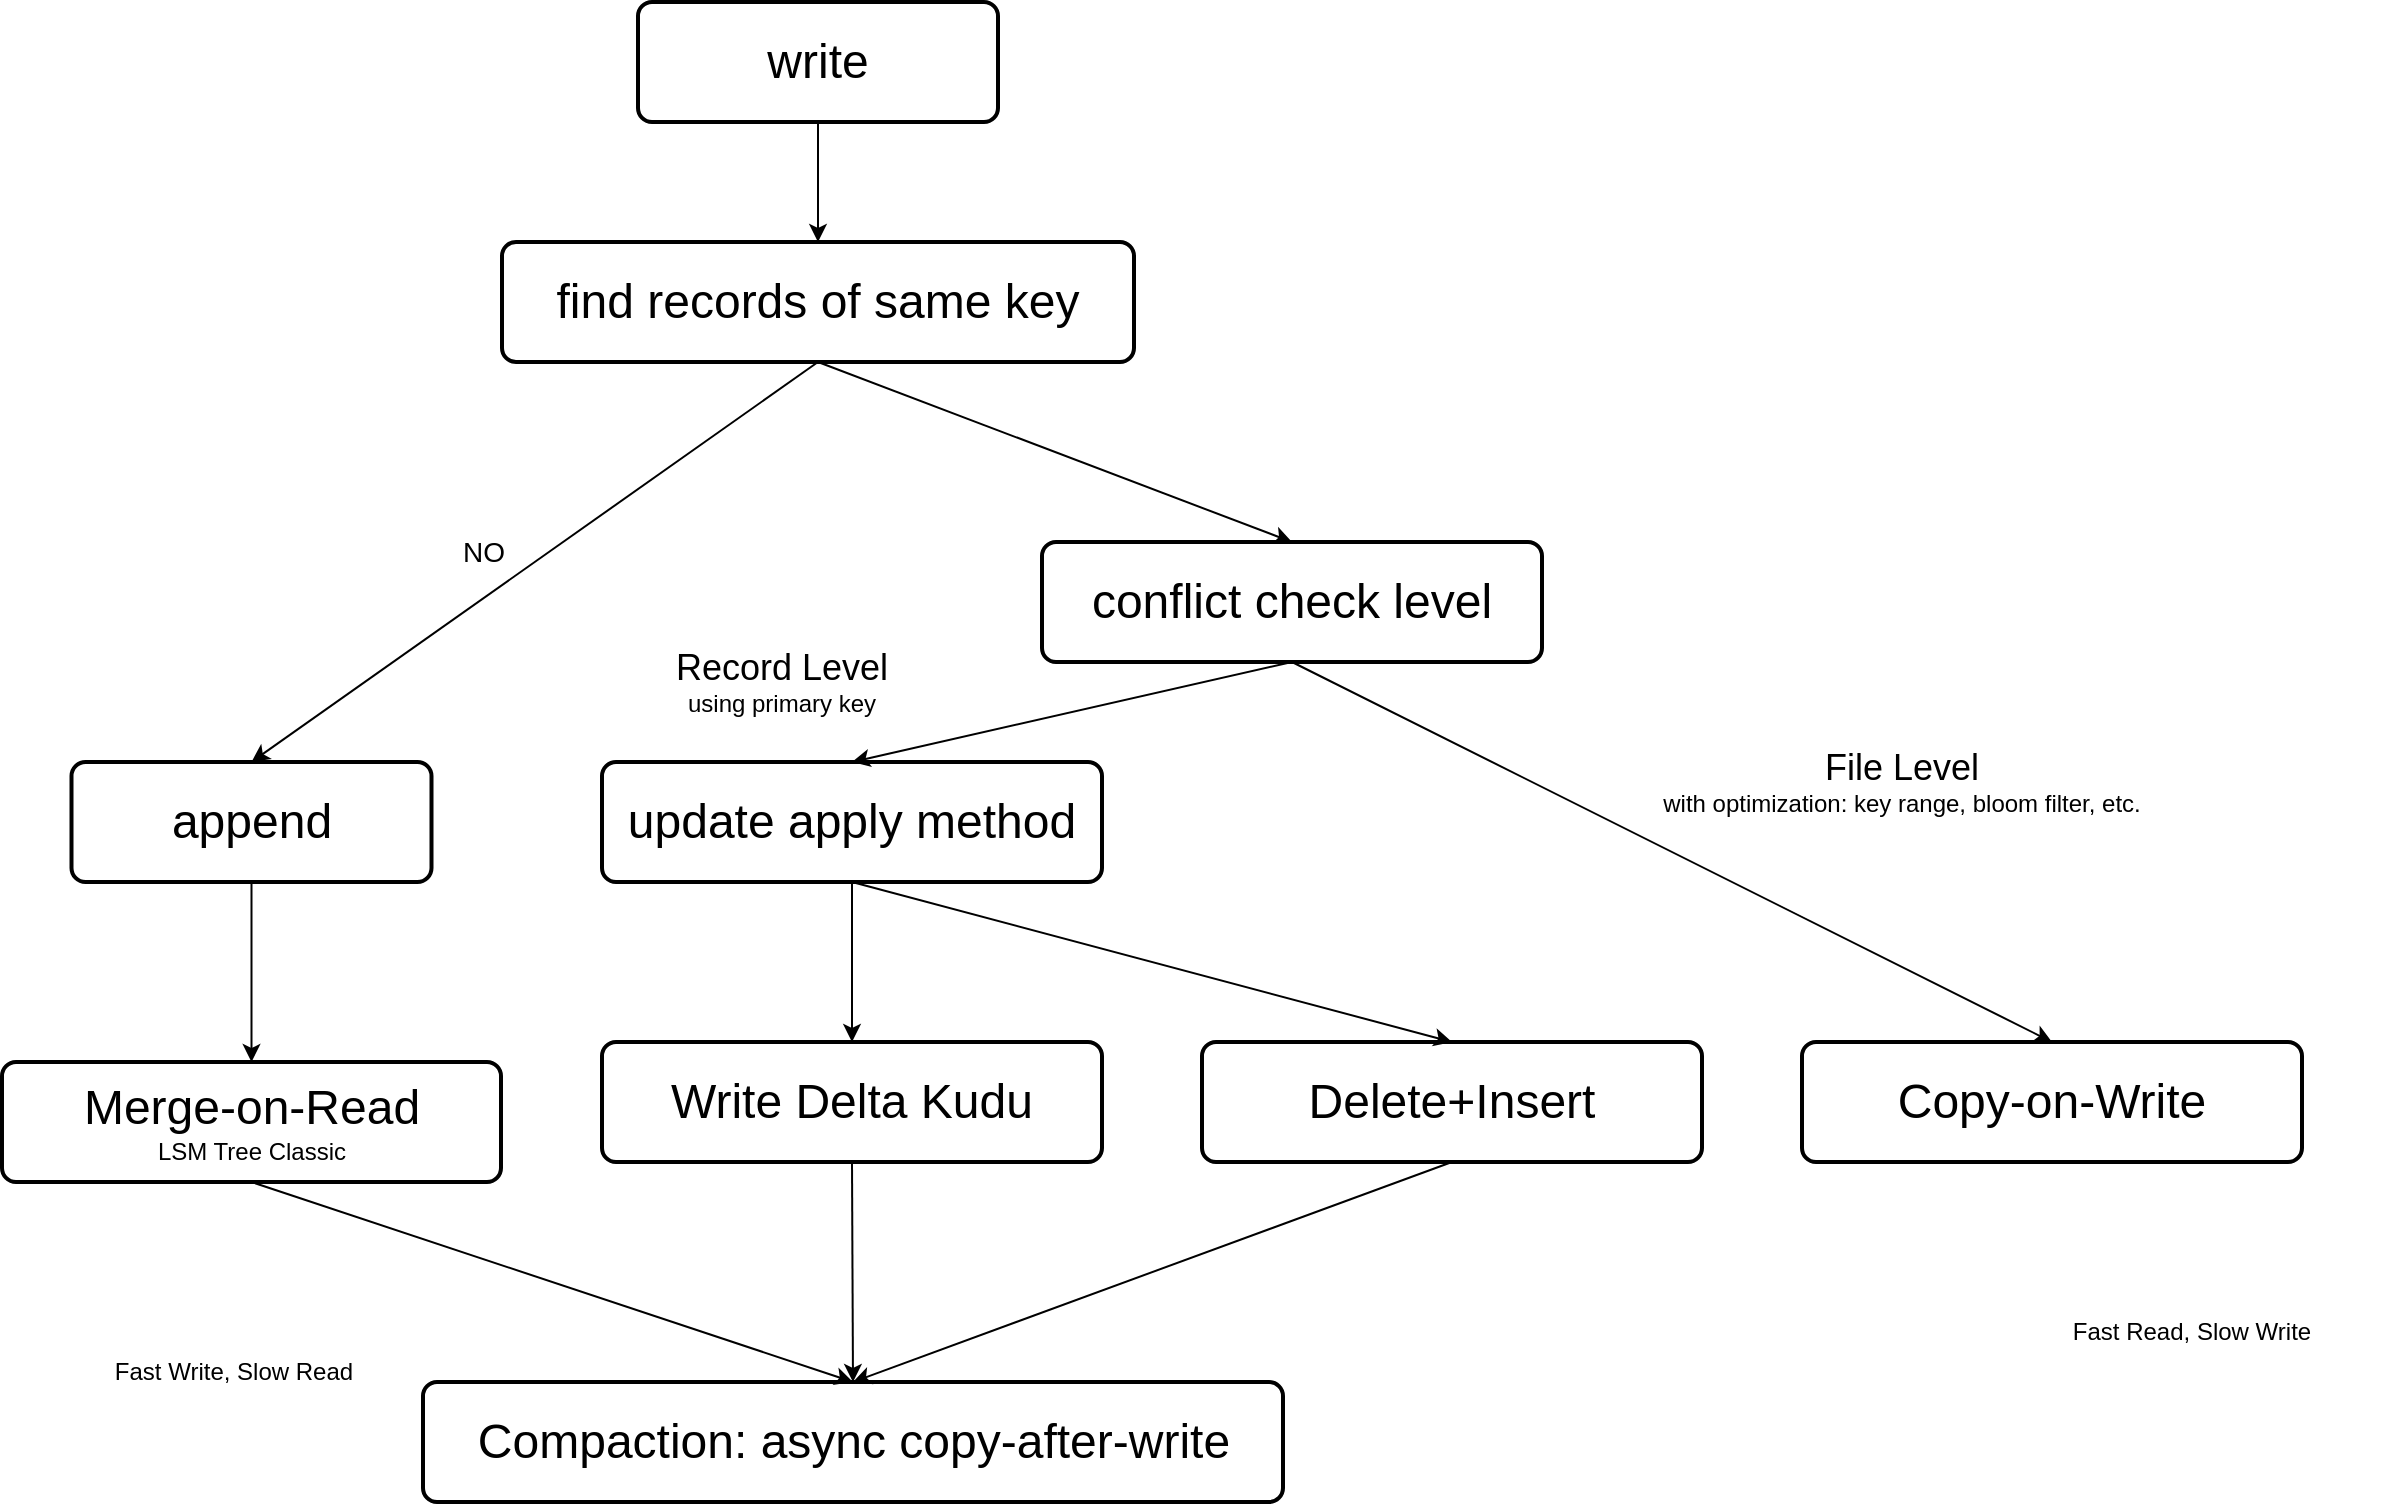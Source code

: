 <mxfile version="21.2.1" type="github" pages="3">
  <diagram id="JbDepIAnJ_UnjSTBu0zZ" name="更新流程">
    <mxGraphModel dx="1011" dy="633" grid="1" gridSize="10" guides="1" tooltips="1" connect="1" arrows="1" fold="1" page="1" pageScale="1" pageWidth="827" pageHeight="1169" math="0" shadow="0">
      <root>
        <mxCell id="0" />
        <mxCell id="1" parent="0" />
        <mxCell id="gCz_q3hz_UD_uHODym0T-1" value="&lt;font style=&quot;&quot;&gt;&lt;span style=&quot;font-size: 24px;&quot;&gt;write&lt;/span&gt;&lt;br&gt;&lt;/font&gt;" style="rounded=1;whiteSpace=wrap;html=1;absoluteArcSize=1;arcSize=14;strokeWidth=2;" parent="1" vertex="1">
          <mxGeometry x="348" y="230" width="180" height="60" as="geometry" />
        </mxCell>
        <mxCell id="gCz_q3hz_UD_uHODym0T-4" value="&lt;font style=&quot;&quot;&gt;&lt;span style=&quot;font-size: 24px;&quot;&gt;append&lt;/span&gt;&lt;br&gt;&lt;/font&gt;" style="rounded=1;whiteSpace=wrap;html=1;absoluteArcSize=1;arcSize=14;strokeWidth=2;" parent="1" vertex="1">
          <mxGeometry x="64.75" y="610" width="180" height="60" as="geometry" />
        </mxCell>
        <mxCell id="gCz_q3hz_UD_uHODym0T-5" value="&lt;font style=&quot;&quot;&gt;&lt;span style=&quot;font-size: 24px;&quot;&gt;Merge-on-Read&lt;br&gt;&lt;/span&gt;LSM Tree Classic&lt;br&gt;&lt;/font&gt;" style="rounded=1;whiteSpace=wrap;html=1;absoluteArcSize=1;arcSize=14;strokeWidth=2;" parent="1" vertex="1">
          <mxGeometry x="30" y="760" width="249.5" height="60" as="geometry" />
        </mxCell>
        <mxCell id="gCz_q3hz_UD_uHODym0T-6" value="" style="endArrow=classic;html=1;rounded=0;entryX=0.5;entryY=0;entryDx=0;entryDy=0;exitX=0.5;exitY=1;exitDx=0;exitDy=0;" parent="1" source="rSyTsNe98pWQnxFV-Gu--4" target="gCz_q3hz_UD_uHODym0T-4" edge="1">
          <mxGeometry width="50" height="50" relative="1" as="geometry">
            <mxPoint x="430" y="430" as="sourcePoint" />
            <mxPoint x="440" y="620" as="targetPoint" />
          </mxGeometry>
        </mxCell>
        <mxCell id="gCz_q3hz_UD_uHODym0T-7" value="&lt;font style=&quot;font-size: 14px;&quot;&gt;NO&lt;/font&gt;" style="text;html=1;strokeColor=none;fillColor=none;align=center;verticalAlign=middle;whiteSpace=wrap;rounded=0;" parent="1" vertex="1">
          <mxGeometry x="240.5" y="490" width="60" height="30" as="geometry" />
        </mxCell>
        <mxCell id="rSyTsNe98pWQnxFV-Gu--3" value="&lt;font style=&quot;&quot;&gt;&lt;font style=&quot;font-size: 24px;&quot;&gt;conflict check level&lt;/font&gt;&lt;br&gt;&lt;/font&gt;" style="rounded=1;whiteSpace=wrap;html=1;absoluteArcSize=1;arcSize=14;strokeWidth=2;" parent="1" vertex="1">
          <mxGeometry x="550" y="500" width="250" height="60" as="geometry" />
        </mxCell>
        <mxCell id="rSyTsNe98pWQnxFV-Gu--4" value="&lt;font style=&quot;&quot;&gt;&lt;font style=&quot;font-size: 24px;&quot;&gt;find records of same key&lt;/font&gt;&lt;br&gt;&lt;/font&gt;" style="rounded=1;whiteSpace=wrap;html=1;absoluteArcSize=1;arcSize=14;strokeWidth=2;" parent="1" vertex="1">
          <mxGeometry x="280" y="350" width="316" height="60" as="geometry" />
        </mxCell>
        <mxCell id="rSyTsNe98pWQnxFV-Gu--5" value="&lt;font style=&quot;&quot;&gt;&lt;font style=&quot;font-size: 24px;&quot;&gt;update apply method&lt;/font&gt;&lt;br&gt;&lt;/font&gt;" style="rounded=1;whiteSpace=wrap;html=1;absoluteArcSize=1;arcSize=14;strokeWidth=2;" parent="1" vertex="1">
          <mxGeometry x="330" y="610" width="250" height="60" as="geometry" />
        </mxCell>
        <mxCell id="rSyTsNe98pWQnxFV-Gu--6" value="&lt;font style=&quot;&quot;&gt;&lt;font style=&quot;font-size: 24px;&quot;&gt;Write Delta Kudu&lt;/font&gt;&lt;br&gt;&lt;/font&gt;" style="rounded=1;whiteSpace=wrap;html=1;absoluteArcSize=1;arcSize=14;strokeWidth=2;" parent="1" vertex="1">
          <mxGeometry x="330" y="750" width="250" height="60" as="geometry" />
        </mxCell>
        <mxCell id="rSyTsNe98pWQnxFV-Gu--7" value="&lt;font style=&quot;&quot;&gt;&lt;font style=&quot;font-size: 24px;&quot;&gt;Delete+Insert&lt;/font&gt;&lt;br&gt;&lt;/font&gt;" style="rounded=1;whiteSpace=wrap;html=1;absoluteArcSize=1;arcSize=14;strokeWidth=2;" parent="1" vertex="1">
          <mxGeometry x="630" y="750" width="250" height="60" as="geometry" />
        </mxCell>
        <mxCell id="rSyTsNe98pWQnxFV-Gu--8" value="&lt;font style=&quot;&quot;&gt;&lt;font style=&quot;font-size: 24px;&quot;&gt;Copy-on-Write&lt;/font&gt;&lt;br&gt;&lt;/font&gt;" style="rounded=1;whiteSpace=wrap;html=1;absoluteArcSize=1;arcSize=14;strokeWidth=2;" parent="1" vertex="1">
          <mxGeometry x="930" y="750" width="250" height="60" as="geometry" />
        </mxCell>
        <mxCell id="rSyTsNe98pWQnxFV-Gu--9" value="&lt;font style=&quot;font-size: 18px;&quot;&gt;File Level&lt;/font&gt;&lt;br&gt;with optimization: key range, bloom filter, etc." style="text;html=1;strokeColor=none;fillColor=none;align=center;verticalAlign=middle;whiteSpace=wrap;rounded=0;" parent="1" vertex="1">
          <mxGeometry x="850" y="600" width="260" height="40" as="geometry" />
        </mxCell>
        <mxCell id="rSyTsNe98pWQnxFV-Gu--10" value="&lt;font style=&quot;font-size: 18px;&quot;&gt;Record Level&lt;/font&gt;&lt;br&gt;using primary key" style="text;html=1;strokeColor=none;fillColor=none;align=center;verticalAlign=middle;whiteSpace=wrap;rounded=0;" parent="1" vertex="1">
          <mxGeometry x="290" y="550" width="260" height="40" as="geometry" />
        </mxCell>
        <mxCell id="rSyTsNe98pWQnxFV-Gu--11" value="Fast Write, Slow Read" style="text;html=1;strokeColor=none;fillColor=none;align=center;verticalAlign=middle;whiteSpace=wrap;rounded=0;" parent="1" vertex="1">
          <mxGeometry x="50.5" y="900" width="190" height="30" as="geometry" />
        </mxCell>
        <mxCell id="rSyTsNe98pWQnxFV-Gu--12" value="Fast Read, Slow Write" style="text;html=1;strokeColor=none;fillColor=none;align=center;verticalAlign=middle;whiteSpace=wrap;rounded=0;" parent="1" vertex="1">
          <mxGeometry x="1030" y="880" width="190" height="30" as="geometry" />
        </mxCell>
        <mxCell id="rSyTsNe98pWQnxFV-Gu--14" value="&lt;font style=&quot;&quot;&gt;&lt;font style=&quot;font-size: 24px;&quot;&gt;Compaction: async copy-after-write&lt;/font&gt;&lt;br&gt;&lt;/font&gt;" style="rounded=1;whiteSpace=wrap;html=1;absoluteArcSize=1;arcSize=14;strokeWidth=2;" parent="1" vertex="1">
          <mxGeometry x="240.5" y="920" width="430" height="60" as="geometry" />
        </mxCell>
        <mxCell id="rSyTsNe98pWQnxFV-Gu--15" value="" style="endArrow=classic;html=1;rounded=0;entryX=0.5;entryY=0;entryDx=0;entryDy=0;exitX=0.5;exitY=1;exitDx=0;exitDy=0;" parent="1" source="rSyTsNe98pWQnxFV-Gu--4" target="rSyTsNe98pWQnxFV-Gu--3" edge="1">
          <mxGeometry width="50" height="50" relative="1" as="geometry">
            <mxPoint x="448" y="420" as="sourcePoint" />
            <mxPoint x="165" y="620" as="targetPoint" />
          </mxGeometry>
        </mxCell>
        <mxCell id="rSyTsNe98pWQnxFV-Gu--16" value="" style="endArrow=classic;html=1;rounded=0;entryX=0.5;entryY=0;entryDx=0;entryDy=0;exitX=0.5;exitY=1;exitDx=0;exitDy=0;" parent="1" source="rSyTsNe98pWQnxFV-Gu--3" target="rSyTsNe98pWQnxFV-Gu--5" edge="1">
          <mxGeometry width="50" height="50" relative="1" as="geometry">
            <mxPoint x="448" y="420" as="sourcePoint" />
            <mxPoint x="685" y="510" as="targetPoint" />
          </mxGeometry>
        </mxCell>
        <mxCell id="rSyTsNe98pWQnxFV-Gu--17" value="" style="endArrow=classic;html=1;rounded=0;entryX=0.5;entryY=0;entryDx=0;entryDy=0;exitX=0.5;exitY=1;exitDx=0;exitDy=0;" parent="1" source="rSyTsNe98pWQnxFV-Gu--3" target="rSyTsNe98pWQnxFV-Gu--8" edge="1">
          <mxGeometry width="50" height="50" relative="1" as="geometry">
            <mxPoint x="685" y="570" as="sourcePoint" />
            <mxPoint x="465" y="620" as="targetPoint" />
          </mxGeometry>
        </mxCell>
        <mxCell id="rSyTsNe98pWQnxFV-Gu--18" value="" style="endArrow=classic;html=1;rounded=0;entryX=0.5;entryY=0;entryDx=0;entryDy=0;exitX=0.5;exitY=1;exitDx=0;exitDy=0;" parent="1" source="rSyTsNe98pWQnxFV-Gu--5" target="rSyTsNe98pWQnxFV-Gu--6" edge="1">
          <mxGeometry width="50" height="50" relative="1" as="geometry">
            <mxPoint x="685" y="570" as="sourcePoint" />
            <mxPoint x="1065" y="760" as="targetPoint" />
          </mxGeometry>
        </mxCell>
        <mxCell id="rSyTsNe98pWQnxFV-Gu--19" value="" style="endArrow=classic;html=1;rounded=0;entryX=0.5;entryY=0;entryDx=0;entryDy=0;exitX=0.5;exitY=1;exitDx=0;exitDy=0;" parent="1" source="rSyTsNe98pWQnxFV-Gu--5" target="rSyTsNe98pWQnxFV-Gu--7" edge="1">
          <mxGeometry width="50" height="50" relative="1" as="geometry">
            <mxPoint x="465" y="680" as="sourcePoint" />
            <mxPoint x="465" y="760" as="targetPoint" />
          </mxGeometry>
        </mxCell>
        <mxCell id="rSyTsNe98pWQnxFV-Gu--20" value="" style="endArrow=classic;html=1;rounded=0;entryX=0.5;entryY=0;entryDx=0;entryDy=0;exitX=0.5;exitY=1;exitDx=0;exitDy=0;" parent="1" source="gCz_q3hz_UD_uHODym0T-4" target="gCz_q3hz_UD_uHODym0T-5" edge="1">
          <mxGeometry width="50" height="50" relative="1" as="geometry">
            <mxPoint x="465" y="680" as="sourcePoint" />
            <mxPoint x="765" y="760" as="targetPoint" />
          </mxGeometry>
        </mxCell>
        <mxCell id="rSyTsNe98pWQnxFV-Gu--21" value="" style="endArrow=classic;html=1;rounded=0;entryX=0.5;entryY=0;entryDx=0;entryDy=0;exitX=0.5;exitY=1;exitDx=0;exitDy=0;" parent="1" source="gCz_q3hz_UD_uHODym0T-5" target="rSyTsNe98pWQnxFV-Gu--14" edge="1">
          <mxGeometry width="50" height="50" relative="1" as="geometry">
            <mxPoint x="165" y="680" as="sourcePoint" />
            <mxPoint x="165" y="770" as="targetPoint" />
          </mxGeometry>
        </mxCell>
        <mxCell id="rSyTsNe98pWQnxFV-Gu--22" value="" style="endArrow=classic;html=1;rounded=0;entryX=0.5;entryY=0;entryDx=0;entryDy=0;exitX=0.5;exitY=1;exitDx=0;exitDy=0;" parent="1" source="rSyTsNe98pWQnxFV-Gu--7" target="rSyTsNe98pWQnxFV-Gu--14" edge="1">
          <mxGeometry width="50" height="50" relative="1" as="geometry">
            <mxPoint x="165" y="830" as="sourcePoint" />
            <mxPoint x="455" y="860" as="targetPoint" />
          </mxGeometry>
        </mxCell>
        <mxCell id="rSyTsNe98pWQnxFV-Gu--23" value="" style="endArrow=classic;html=1;rounded=0;entryX=0.5;entryY=0;entryDx=0;entryDy=0;exitX=0.5;exitY=1;exitDx=0;exitDy=0;" parent="1" source="rSyTsNe98pWQnxFV-Gu--6" target="rSyTsNe98pWQnxFV-Gu--14" edge="1">
          <mxGeometry width="50" height="50" relative="1" as="geometry">
            <mxPoint x="765" y="820" as="sourcePoint" />
            <mxPoint x="448" y="950" as="targetPoint" />
          </mxGeometry>
        </mxCell>
        <mxCell id="LAErV-efQ8Iy1cfJ0HvM-1" value="" style="endArrow=classic;html=1;rounded=0;exitX=0.5;exitY=1;exitDx=0;exitDy=0;entryX=0.5;entryY=0;entryDx=0;entryDy=0;" edge="1" parent="1" source="gCz_q3hz_UD_uHODym0T-1" target="rSyTsNe98pWQnxFV-Gu--4">
          <mxGeometry width="50" height="50" relative="1" as="geometry">
            <mxPoint x="490" y="450" as="sourcePoint" />
            <mxPoint x="540" y="400" as="targetPoint" />
          </mxGeometry>
        </mxCell>
      </root>
    </mxGraphModel>
  </diagram>
  <diagram name="逻辑划分" id="nrrgJd85aSkOdo_KzUjb">
    <mxGraphModel dx="1838" dy="1151" grid="1" gridSize="10" guides="1" tooltips="1" connect="1" arrows="1" fold="1" page="1" pageScale="1" pageWidth="827" pageHeight="1169" math="0" shadow="0">
      <root>
        <mxCell id="0" />
        <mxCell id="1" parent="0" />
        <mxCell id="e6y0wfFueOvEQc84NtfS-1" value="&lt;font style=&quot;font-size: 24px;&quot;&gt;DataBase&lt;/font&gt;" style="rounded=1;whiteSpace=wrap;html=1;strokeColor=#b4a996;" parent="1" vertex="1">
          <mxGeometry x="10" y="320" width="150" height="60" as="geometry" />
        </mxCell>
        <mxCell id="e6y0wfFueOvEQc84NtfS-2" value="&lt;font style=&quot;font-size: 24px;&quot;&gt;Partition 2&lt;/font&gt;" style="rounded=1;whiteSpace=wrap;html=1;strokeColor=#b4a996;" parent="1" vertex="1">
          <mxGeometry x="430" y="320" width="150" height="60" as="geometry" />
        </mxCell>
        <mxCell id="e6y0wfFueOvEQc84NtfS-3" value="&lt;font style=&quot;font-size: 24px;&quot;&gt;Tablet&amp;nbsp;1N&lt;/font&gt;" style="rounded=1;whiteSpace=wrap;html=1;strokeColor=#b4a996;" parent="1" vertex="1">
          <mxGeometry x="660" y="190" width="150" height="50" as="geometry" />
        </mxCell>
        <mxCell id="e6y0wfFueOvEQc84NtfS-4" value="&lt;font style=&quot;font-size: 24px;&quot;&gt;Partition M&lt;/font&gt;" style="rounded=1;whiteSpace=wrap;html=1;strokeColor=#b4a996;" parent="1" vertex="1">
          <mxGeometry x="430" y="520" width="150" height="60" as="geometry" />
        </mxCell>
        <mxCell id="e6y0wfFueOvEQc84NtfS-5" value="&lt;font style=&quot;font-size: 24px;&quot;&gt;Partition 1&lt;/font&gt;" style="rounded=1;whiteSpace=wrap;html=1;strokeColor=#b4a996;" parent="1" vertex="1">
          <mxGeometry x="430" y="125" width="150" height="60" as="geometry" />
        </mxCell>
        <mxCell id="e6y0wfFueOvEQc84NtfS-6" value="&lt;font style=&quot;font-size: 24px;&quot;&gt;Tablet&amp;nbsp;12&lt;/font&gt;" style="rounded=1;whiteSpace=wrap;html=1;strokeColor=#b4a996;" parent="1" vertex="1">
          <mxGeometry x="660" y="130" width="150" height="50" as="geometry" />
        </mxCell>
        <mxCell id="e6y0wfFueOvEQc84NtfS-7" value="&lt;font style=&quot;font-size: 24px;&quot;&gt;Tablet 11&lt;/font&gt;" style="rounded=1;whiteSpace=wrap;html=1;strokeColor=#b4a996;" parent="1" vertex="1">
          <mxGeometry x="660" y="70" width="150" height="50" as="geometry" />
        </mxCell>
        <mxCell id="e6y0wfFueOvEQc84NtfS-8" value="&lt;font style=&quot;font-size: 24px;&quot;&gt;Table&lt;/font&gt;" style="rounded=1;whiteSpace=wrap;html=1;strokeColor=#b4a996;" parent="1" vertex="1">
          <mxGeometry x="210" y="320" width="150" height="60" as="geometry" />
        </mxCell>
        <mxCell id="e6y0wfFueOvEQc84NtfS-9" value="分区表、桶数量可以在创建时指定" style="text;html=1;strokeColor=none;fillColor=none;align=left;verticalAlign=middle;whiteSpace=wrap;rounded=0;" parent="1" vertex="1">
          <mxGeometry x="30" y="220" width="220" height="30" as="geometry" />
        </mxCell>
        <mxCell id="H2p4MiE3i_jRUhPCE0rc-1" value="" style="endArrow=classic;html=1;rounded=0;exitX=1;exitY=0.5;exitDx=0;exitDy=0;entryX=0;entryY=0.5;entryDx=0;entryDy=0;" parent="1" source="e6y0wfFueOvEQc84NtfS-8" target="e6y0wfFueOvEQc84NtfS-5" edge="1">
          <mxGeometry width="50" height="50" relative="1" as="geometry">
            <mxPoint x="390" y="420" as="sourcePoint" />
            <mxPoint x="440" y="370" as="targetPoint" />
          </mxGeometry>
        </mxCell>
        <mxCell id="H2p4MiE3i_jRUhPCE0rc-2" value="" style="endArrow=classic;html=1;rounded=0;exitX=1;exitY=0.5;exitDx=0;exitDy=0;entryX=0;entryY=0.5;entryDx=0;entryDy=0;" parent="1" source="e6y0wfFueOvEQc84NtfS-8" target="e6y0wfFueOvEQc84NtfS-2" edge="1">
          <mxGeometry width="50" height="50" relative="1" as="geometry">
            <mxPoint x="430" y="390" as="sourcePoint" />
            <mxPoint x="480" y="340" as="targetPoint" />
          </mxGeometry>
        </mxCell>
        <mxCell id="H2p4MiE3i_jRUhPCE0rc-3" value="" style="endArrow=classic;html=1;rounded=0;exitX=1;exitY=0.5;exitDx=0;exitDy=0;entryX=0;entryY=0.5;entryDx=0;entryDy=0;" parent="1" source="e6y0wfFueOvEQc84NtfS-8" target="e6y0wfFueOvEQc84NtfS-4" edge="1">
          <mxGeometry width="50" height="50" relative="1" as="geometry">
            <mxPoint x="430" y="410" as="sourcePoint" />
            <mxPoint x="480" y="360" as="targetPoint" />
          </mxGeometry>
        </mxCell>
        <mxCell id="H2p4MiE3i_jRUhPCE0rc-4" value="Range/List" style="text;html=1;strokeColor=none;fillColor=none;align=center;verticalAlign=middle;whiteSpace=wrap;rounded=0;" parent="1" vertex="1">
          <mxGeometry x="380" y="260" width="75" height="30" as="geometry" />
        </mxCell>
        <mxCell id="H2p4MiE3i_jRUhPCE0rc-5" value="" style="endArrow=classic;html=1;rounded=0;exitX=1;exitY=0.5;exitDx=0;exitDy=0;entryX=0;entryY=0.5;entryDx=0;entryDy=0;" parent="1" source="e6y0wfFueOvEQc84NtfS-1" target="e6y0wfFueOvEQc84NtfS-8" edge="1">
          <mxGeometry width="50" height="50" relative="1" as="geometry">
            <mxPoint x="270" y="180" as="sourcePoint" />
            <mxPoint x="320" y="130" as="targetPoint" />
          </mxGeometry>
        </mxCell>
        <mxCell id="H2p4MiE3i_jRUhPCE0rc-6" value="" style="endArrow=classic;html=1;rounded=0;entryX=0;entryY=0.5;entryDx=0;entryDy=0;exitX=1;exitY=0.5;exitDx=0;exitDy=0;" parent="1" source="e6y0wfFueOvEQc84NtfS-5" target="e6y0wfFueOvEQc84NtfS-7" edge="1">
          <mxGeometry width="50" height="50" relative="1" as="geometry">
            <mxPoint x="270" y="240" as="sourcePoint" />
            <mxPoint x="320" y="190" as="targetPoint" />
          </mxGeometry>
        </mxCell>
        <mxCell id="H2p4MiE3i_jRUhPCE0rc-7" value="" style="endArrow=classic;html=1;rounded=0;entryX=0;entryY=0.5;entryDx=0;entryDy=0;exitX=1;exitY=0.5;exitDx=0;exitDy=0;" parent="1" source="e6y0wfFueOvEQc84NtfS-5" target="e6y0wfFueOvEQc84NtfS-3" edge="1">
          <mxGeometry width="50" height="50" relative="1" as="geometry">
            <mxPoint x="590" y="165" as="sourcePoint" />
            <mxPoint x="670" y="105" as="targetPoint" />
          </mxGeometry>
        </mxCell>
        <mxCell id="H2p4MiE3i_jRUhPCE0rc-8" value="" style="endArrow=classic;html=1;rounded=0;entryX=0;entryY=0.5;entryDx=0;entryDy=0;exitX=1;exitY=0.5;exitDx=0;exitDy=0;" parent="1" source="e6y0wfFueOvEQc84NtfS-5" target="e6y0wfFueOvEQc84NtfS-6" edge="1">
          <mxGeometry width="50" height="50" relative="1" as="geometry">
            <mxPoint x="590" y="165" as="sourcePoint" />
            <mxPoint x="670" y="225" as="targetPoint" />
          </mxGeometry>
        </mxCell>
        <mxCell id="H2p4MiE3i_jRUhPCE0rc-9" value="Hash" style="text;html=1;strokeColor=none;fillColor=none;align=center;verticalAlign=middle;whiteSpace=wrap;rounded=0;" parent="1" vertex="1">
          <mxGeometry x="580" y="95" width="60" height="30" as="geometry" />
        </mxCell>
        <mxCell id="H2p4MiE3i_jRUhPCE0rc-10" value="&lt;font style=&quot;font-size: 24px;&quot;&gt;Tablet&amp;nbsp;2N&lt;/font&gt;" style="rounded=1;whiteSpace=wrap;html=1;strokeColor=#b4a996;" parent="1" vertex="1">
          <mxGeometry x="660" y="385" width="150" height="50" as="geometry" />
        </mxCell>
        <mxCell id="H2p4MiE3i_jRUhPCE0rc-11" value="&lt;font style=&quot;font-size: 24px;&quot;&gt;Tablet&amp;nbsp;22&lt;/font&gt;" style="rounded=1;whiteSpace=wrap;html=1;strokeColor=#b4a996;" parent="1" vertex="1">
          <mxGeometry x="660" y="325" width="150" height="50" as="geometry" />
        </mxCell>
        <mxCell id="H2p4MiE3i_jRUhPCE0rc-12" value="&lt;font style=&quot;font-size: 24px;&quot;&gt;Tablet&amp;nbsp;21&lt;/font&gt;" style="rounded=1;whiteSpace=wrap;html=1;strokeColor=#b4a996;" parent="1" vertex="1">
          <mxGeometry x="660" y="265" width="150" height="50" as="geometry" />
        </mxCell>
        <mxCell id="H2p4MiE3i_jRUhPCE0rc-13" value="" style="endArrow=classic;html=1;rounded=0;entryX=0;entryY=0.5;entryDx=0;entryDy=0;exitX=1;exitY=0.5;exitDx=0;exitDy=0;" parent="1" edge="1">
          <mxGeometry width="50" height="50" relative="1" as="geometry">
            <mxPoint x="580" y="350" as="sourcePoint" />
            <mxPoint x="660" y="290" as="targetPoint" />
          </mxGeometry>
        </mxCell>
        <mxCell id="H2p4MiE3i_jRUhPCE0rc-14" value="" style="endArrow=classic;html=1;rounded=0;entryX=0;entryY=0.5;entryDx=0;entryDy=0;exitX=1;exitY=0.5;exitDx=0;exitDy=0;" parent="1" edge="1">
          <mxGeometry width="50" height="50" relative="1" as="geometry">
            <mxPoint x="580" y="350" as="sourcePoint" />
            <mxPoint x="660" y="410" as="targetPoint" />
          </mxGeometry>
        </mxCell>
        <mxCell id="H2p4MiE3i_jRUhPCE0rc-15" value="" style="endArrow=classic;html=1;rounded=0;entryX=0;entryY=0.5;entryDx=0;entryDy=0;exitX=1;exitY=0.5;exitDx=0;exitDy=0;" parent="1" edge="1">
          <mxGeometry width="50" height="50" relative="1" as="geometry">
            <mxPoint x="580" y="350" as="sourcePoint" />
            <mxPoint x="660" y="350" as="targetPoint" />
          </mxGeometry>
        </mxCell>
        <mxCell id="H2p4MiE3i_jRUhPCE0rc-17" value="&lt;font style=&quot;font-size: 24px;&quot;&gt;Tablet&amp;nbsp;MN&lt;/font&gt;" style="rounded=1;whiteSpace=wrap;html=1;strokeColor=#b4a996;" parent="1" vertex="1">
          <mxGeometry x="660" y="585" width="150" height="50" as="geometry" />
        </mxCell>
        <mxCell id="H2p4MiE3i_jRUhPCE0rc-18" value="&lt;font style=&quot;font-size: 24px;&quot;&gt;Tablet&amp;nbsp;M2&lt;/font&gt;" style="rounded=1;whiteSpace=wrap;html=1;strokeColor=#b4a996;" parent="1" vertex="1">
          <mxGeometry x="660" y="525" width="150" height="50" as="geometry" />
        </mxCell>
        <mxCell id="H2p4MiE3i_jRUhPCE0rc-19" value="&lt;font style=&quot;font-size: 24px;&quot;&gt;Tablet&amp;nbsp;M1&lt;/font&gt;" style="rounded=1;whiteSpace=wrap;html=1;strokeColor=#b4a996;" parent="1" vertex="1">
          <mxGeometry x="660" y="465" width="150" height="50" as="geometry" />
        </mxCell>
        <mxCell id="H2p4MiE3i_jRUhPCE0rc-20" value="" style="endArrow=classic;html=1;rounded=0;entryX=0;entryY=0.5;entryDx=0;entryDy=0;" parent="1" edge="1">
          <mxGeometry width="50" height="50" relative="1" as="geometry">
            <mxPoint x="580" y="550" as="sourcePoint" />
            <mxPoint x="660" y="490" as="targetPoint" />
          </mxGeometry>
        </mxCell>
        <mxCell id="H2p4MiE3i_jRUhPCE0rc-21" value="" style="endArrow=classic;html=1;rounded=0;entryX=0;entryY=0.5;entryDx=0;entryDy=0;exitX=1;exitY=0.5;exitDx=0;exitDy=0;" parent="1" edge="1">
          <mxGeometry width="50" height="50" relative="1" as="geometry">
            <mxPoint x="580" y="550" as="sourcePoint" />
            <mxPoint x="660" y="610" as="targetPoint" />
          </mxGeometry>
        </mxCell>
        <mxCell id="H2p4MiE3i_jRUhPCE0rc-22" value="" style="endArrow=classic;html=1;rounded=0;entryX=0;entryY=0.5;entryDx=0;entryDy=0;exitX=1;exitY=0.5;exitDx=0;exitDy=0;" parent="1" edge="1">
          <mxGeometry width="50" height="50" relative="1" as="geometry">
            <mxPoint x="580" y="550" as="sourcePoint" />
            <mxPoint x="660" y="550" as="targetPoint" />
          </mxGeometry>
        </mxCell>
        <mxCell id="H2p4MiE3i_jRUhPCE0rc-23" value="" style="endArrow=classic;html=1;rounded=0;entryX=1;entryY=0.5;entryDx=0;entryDy=0;dashed=1;exitX=0;exitY=0.5;exitDx=0;exitDy=0;" parent="1" source="H2p4MiE3i_jRUhPCE0rc-26" target="e6y0wfFueOvEQc84NtfS-7" edge="1">
          <mxGeometry width="50" height="50" relative="1" as="geometry">
            <mxPoint x="1241" y="240" as="sourcePoint" />
            <mxPoint x="670" y="105" as="targetPoint" />
          </mxGeometry>
        </mxCell>
        <mxCell id="H2p4MiE3i_jRUhPCE0rc-24" value="" style="endArrow=classic;html=1;rounded=0;dashed=1;entryX=1;entryY=0.5;entryDx=0;entryDy=0;exitX=0;exitY=0.5;exitDx=0;exitDy=0;" parent="1" source="H2p4MiE3i_jRUhPCE0rc-26" target="H2p4MiE3i_jRUhPCE0rc-12" edge="1">
          <mxGeometry width="50" height="50" relative="1" as="geometry">
            <mxPoint x="1251" y="250" as="sourcePoint" />
            <mxPoint x="820" y="105" as="targetPoint" />
          </mxGeometry>
        </mxCell>
        <mxCell id="H2p4MiE3i_jRUhPCE0rc-25" value="" style="endArrow=classic;html=1;rounded=0;entryX=1;entryY=0.5;entryDx=0;entryDy=0;dashed=1;exitX=0;exitY=0.5;exitDx=0;exitDy=0;" parent="1" source="H2p4MiE3i_jRUhPCE0rc-26" target="H2p4MiE3i_jRUhPCE0rc-19" edge="1">
          <mxGeometry width="50" height="50" relative="1" as="geometry">
            <mxPoint x="1261" y="260" as="sourcePoint" />
            <mxPoint x="830" y="115" as="targetPoint" />
          </mxGeometry>
        </mxCell>
        <mxCell id="H2p4MiE3i_jRUhPCE0rc-26" value="&lt;font style=&quot;font-size: 24px;&quot;&gt;Bucket 1&lt;/font&gt;" style="rounded=1;whiteSpace=wrap;html=1;strokeColor=#b4a996;" parent="1" vertex="1">
          <mxGeometry x="920" y="130" width="150" height="50" as="geometry" />
        </mxCell>
        <mxCell id="H2p4MiE3i_jRUhPCE0rc-27" value="&lt;font style=&quot;font-size: 24px;&quot;&gt;Bucket 2&lt;/font&gt;" style="rounded=1;whiteSpace=wrap;html=1;strokeColor=#b4a996;" parent="1" vertex="1">
          <mxGeometry x="920" y="325" width="150" height="50" as="geometry" />
        </mxCell>
        <mxCell id="H2p4MiE3i_jRUhPCE0rc-28" value="&lt;font style=&quot;font-size: 24px;&quot;&gt;Bucket N&lt;/font&gt;" style="rounded=1;whiteSpace=wrap;html=1;strokeColor=#b4a996;" parent="1" vertex="1">
          <mxGeometry x="920" y="525" width="150" height="50" as="geometry" />
        </mxCell>
        <mxCell id="H2p4MiE3i_jRUhPCE0rc-29" value="" style="endArrow=classic;html=1;rounded=0;entryX=1;entryY=0.5;entryDx=0;entryDy=0;dashed=1;exitX=0;exitY=0.5;exitDx=0;exitDy=0;" parent="1" source="H2p4MiE3i_jRUhPCE0rc-27" target="e6y0wfFueOvEQc84NtfS-6" edge="1">
          <mxGeometry width="50" height="50" relative="1" as="geometry">
            <mxPoint x="930" y="165" as="sourcePoint" />
            <mxPoint x="820" y="105" as="targetPoint" />
          </mxGeometry>
        </mxCell>
        <mxCell id="H2p4MiE3i_jRUhPCE0rc-30" value="" style="endArrow=classic;html=1;rounded=0;entryX=1;entryY=0.5;entryDx=0;entryDy=0;dashed=1;exitX=0;exitY=0.5;exitDx=0;exitDy=0;" parent="1" source="H2p4MiE3i_jRUhPCE0rc-27" target="H2p4MiE3i_jRUhPCE0rc-11" edge="1">
          <mxGeometry width="50" height="50" relative="1" as="geometry">
            <mxPoint x="940" y="175" as="sourcePoint" />
            <mxPoint x="830" y="115" as="targetPoint" />
          </mxGeometry>
        </mxCell>
        <mxCell id="H2p4MiE3i_jRUhPCE0rc-31" value="" style="endArrow=classic;html=1;rounded=0;entryX=1;entryY=0.5;entryDx=0;entryDy=0;dashed=1;exitX=0;exitY=0.5;exitDx=0;exitDy=0;" parent="1" source="H2p4MiE3i_jRUhPCE0rc-27" target="H2p4MiE3i_jRUhPCE0rc-18" edge="1">
          <mxGeometry width="50" height="50" relative="1" as="geometry">
            <mxPoint x="930" y="360" as="sourcePoint" />
            <mxPoint x="820" y="360" as="targetPoint" />
          </mxGeometry>
        </mxCell>
        <mxCell id="H2p4MiE3i_jRUhPCE0rc-32" value="" style="endArrow=classic;html=1;rounded=0;entryX=1;entryY=0.5;entryDx=0;entryDy=0;dashed=1;exitX=0;exitY=0.5;exitDx=0;exitDy=0;" parent="1" source="H2p4MiE3i_jRUhPCE0rc-28" target="H2p4MiE3i_jRUhPCE0rc-17" edge="1">
          <mxGeometry width="50" height="50" relative="1" as="geometry">
            <mxPoint x="930" y="360" as="sourcePoint" />
            <mxPoint x="820" y="420" as="targetPoint" />
          </mxGeometry>
        </mxCell>
        <mxCell id="H2p4MiE3i_jRUhPCE0rc-33" value="" style="endArrow=classic;html=1;rounded=0;entryX=1;entryY=0.5;entryDx=0;entryDy=0;dashed=1;exitX=0;exitY=0.5;exitDx=0;exitDy=0;" parent="1" source="H2p4MiE3i_jRUhPCE0rc-28" target="H2p4MiE3i_jRUhPCE0rc-10" edge="1">
          <mxGeometry width="50" height="50" relative="1" as="geometry">
            <mxPoint x="930" y="360" as="sourcePoint" />
            <mxPoint x="820" y="560" as="targetPoint" />
          </mxGeometry>
        </mxCell>
        <mxCell id="H2p4MiE3i_jRUhPCE0rc-34" value="" style="endArrow=classic;html=1;rounded=0;entryX=1;entryY=0.5;entryDx=0;entryDy=0;dashed=1;exitX=0;exitY=0.5;exitDx=0;exitDy=0;" parent="1" source="H2p4MiE3i_jRUhPCE0rc-28" target="e6y0wfFueOvEQc84NtfS-3" edge="1">
          <mxGeometry width="50" height="50" relative="1" as="geometry">
            <mxPoint x="930" y="560" as="sourcePoint" />
            <mxPoint x="820" y="420" as="targetPoint" />
          </mxGeometry>
        </mxCell>
      </root>
    </mxGraphModel>
  </diagram>
  <diagram id="i7RlYUp27ShSSlCGvgH0" name="物理结构">
    <mxGraphModel dx="1444" dy="904" grid="1" gridSize="10" guides="1" tooltips="1" connect="1" arrows="1" fold="1" page="1" pageScale="1" pageWidth="827" pageHeight="1169" math="0" shadow="0">
      <root>
        <mxCell id="0" />
        <mxCell id="1" parent="0" />
        <mxCell id="m-j_QYXZWHp6Sgp1w7O6-5" value="" style="rounded=0;whiteSpace=wrap;html=1;" parent="1" vertex="1">
          <mxGeometry x="20" y="280" width="170" height="320" as="geometry" />
        </mxCell>
        <mxCell id="m-j_QYXZWHp6Sgp1w7O6-6" value="&lt;font style=&quot;&quot;&gt;&lt;span style=&quot;font-size: 24px;&quot;&gt;Table 1&lt;/span&gt;&lt;br&gt;&lt;font style=&quot;font-size: 14px;&quot;&gt;3 replications&lt;/font&gt;&lt;br&gt;&lt;/font&gt;" style="text;html=1;strokeColor=none;fillColor=none;align=center;verticalAlign=middle;whiteSpace=wrap;rounded=0;" parent="1" vertex="1">
          <mxGeometry x="20" y="290" width="170" height="60" as="geometry" />
        </mxCell>
        <mxCell id="m-j_QYXZWHp6Sgp1w7O6-7" value="&lt;font style=&quot;font-size: 24px;&quot;&gt;Tablet 1&lt;br&gt;&lt;/font&gt;" style="rounded=1;whiteSpace=wrap;html=1;strokeColor=#b4a996;fillColor=#d7d7d8;" parent="1" vertex="1">
          <mxGeometry x="30" y="360" width="150" height="60" as="geometry" />
        </mxCell>
        <mxCell id="m-j_QYXZWHp6Sgp1w7O6-8" value="&lt;font style=&quot;font-size: 24px;&quot;&gt;Tablet 2&lt;br&gt;&lt;/font&gt;" style="rounded=1;whiteSpace=wrap;html=1;strokeColor=#B4A996;fillColor=#56a0d3;" parent="1" vertex="1">
          <mxGeometry x="30" y="440" width="150" height="60" as="geometry" />
        </mxCell>
        <mxCell id="m-j_QYXZWHp6Sgp1w7O6-9" value="&lt;font style=&quot;font-size: 24px;&quot;&gt;Tablet 3&lt;br&gt;&lt;/font&gt;" style="rounded=1;whiteSpace=wrap;html=1;strokeColor=#b4a996;fillColor=#8ec06c;" parent="1" vertex="1">
          <mxGeometry x="30" y="520" width="150" height="60" as="geometry" />
        </mxCell>
        <mxCell id="m-j_QYXZWHp6Sgp1w7O6-10" value="" style="rounded=0;whiteSpace=wrap;html=1;" parent="1" vertex="1">
          <mxGeometry x="20" y="635" width="170" height="160" as="geometry" />
        </mxCell>
        <mxCell id="m-j_QYXZWHp6Sgp1w7O6-11" value="&lt;font style=&quot;&quot;&gt;&lt;span style=&quot;font-size: 24px;&quot;&gt;Table 2&lt;/span&gt;&lt;br&gt;&lt;font style=&quot;font-size: 14px;&quot;&gt;2 replications&lt;/font&gt;&lt;br&gt;&lt;/font&gt;" style="text;html=1;strokeColor=none;fillColor=none;align=center;verticalAlign=middle;whiteSpace=wrap;rounded=0;" parent="1" vertex="1">
          <mxGeometry x="20" y="645" width="170" height="60" as="geometry" />
        </mxCell>
        <mxCell id="m-j_QYXZWHp6Sgp1w7O6-15" value="&lt;font style=&quot;font-size: 24px;&quot;&gt;Tablet 4&lt;br&gt;&lt;/font&gt;" style="rounded=1;whiteSpace=wrap;html=1;strokeColor=#b4a996;fillColor=#ecb731;" parent="1" vertex="1">
          <mxGeometry x="30" y="715" width="150" height="60" as="geometry" />
        </mxCell>
        <mxCell id="m-j_QYXZWHp6Sgp1w7O6-16" value="" style="rounded=0;whiteSpace=wrap;html=1;" parent="1" vertex="1">
          <mxGeometry x="280" y="415" width="170" height="400" as="geometry" />
        </mxCell>
        <mxCell id="m-j_QYXZWHp6Sgp1w7O6-17" value="&lt;font style=&quot;&quot;&gt;&lt;span style=&quot;font-size: 24px;&quot;&gt;BE 1&lt;/span&gt;&lt;br&gt;&lt;/font&gt;" style="text;html=1;strokeColor=none;fillColor=none;align=center;verticalAlign=middle;whiteSpace=wrap;rounded=0;" parent="1" vertex="1">
          <mxGeometry x="280" y="425" width="170" height="60" as="geometry" />
        </mxCell>
        <mxCell id="m-j_QYXZWHp6Sgp1w7O6-18" value="&lt;font style=&quot;font-size: 24px;&quot;&gt;Tablet 1&lt;br&gt;R1&lt;br&gt;&lt;/font&gt;" style="rounded=1;whiteSpace=wrap;html=1;strokeColor=#b4a996;fillColor=#d7d7d8;" parent="1" vertex="1">
          <mxGeometry x="290" y="495" width="150" height="60" as="geometry" />
        </mxCell>
        <mxCell id="m-j_QYXZWHp6Sgp1w7O6-19" value="&lt;font style=&quot;font-size: 24px;&quot;&gt;Tablet 2&lt;br&gt;R1&lt;br&gt;&lt;/font&gt;" style="rounded=1;whiteSpace=wrap;html=1;strokeColor=#B4A996;fillColor=#56a0d3;" parent="1" vertex="1">
          <mxGeometry x="290" y="575" width="150" height="60" as="geometry" />
        </mxCell>
        <mxCell id="m-j_QYXZWHp6Sgp1w7O6-21" value="" style="rounded=0;whiteSpace=wrap;html=1;" parent="1" vertex="1">
          <mxGeometry x="490" y="415" width="170" height="400" as="geometry" />
        </mxCell>
        <mxCell id="m-j_QYXZWHp6Sgp1w7O6-22" value="&lt;font style=&quot;&quot;&gt;&lt;span style=&quot;font-size: 24px;&quot;&gt;BE 1&lt;/span&gt;&lt;br&gt;&lt;/font&gt;" style="text;html=1;strokeColor=none;fillColor=none;align=center;verticalAlign=middle;whiteSpace=wrap;rounded=0;" parent="1" vertex="1">
          <mxGeometry x="490" y="425" width="170" height="60" as="geometry" />
        </mxCell>
        <mxCell id="m-j_QYXZWHp6Sgp1w7O6-23" value="&lt;font style=&quot;font-size: 24px;&quot;&gt;Tablet 1&lt;br&gt;R2&lt;br&gt;&lt;/font&gt;" style="rounded=1;whiteSpace=wrap;html=1;strokeColor=#b4a996;fillColor=#d7d7d8;" parent="1" vertex="1">
          <mxGeometry x="500" y="495" width="150" height="60" as="geometry" />
        </mxCell>
        <mxCell id="m-j_QYXZWHp6Sgp1w7O6-25" value="&lt;font style=&quot;font-size: 24px;&quot;&gt;Tablet 3&lt;br&gt;R1&lt;br&gt;&lt;/font&gt;" style="rounded=1;whiteSpace=wrap;html=1;strokeColor=#b4a996;fillColor=#8ec06c;" parent="1" vertex="1">
          <mxGeometry x="500" y="575" width="150" height="60" as="geometry" />
        </mxCell>
        <mxCell id="m-j_QYXZWHp6Sgp1w7O6-26" value="" style="rounded=0;whiteSpace=wrap;html=1;" parent="1" vertex="1">
          <mxGeometry x="700" y="415" width="170" height="400" as="geometry" />
        </mxCell>
        <mxCell id="m-j_QYXZWHp6Sgp1w7O6-27" value="&lt;font style=&quot;&quot;&gt;&lt;span style=&quot;font-size: 24px;&quot;&gt;BE 1&lt;/span&gt;&lt;br&gt;&lt;/font&gt;" style="text;html=1;strokeColor=none;fillColor=none;align=center;verticalAlign=middle;whiteSpace=wrap;rounded=0;" parent="1" vertex="1">
          <mxGeometry x="700" y="425" width="170" height="60" as="geometry" />
        </mxCell>
        <mxCell id="m-j_QYXZWHp6Sgp1w7O6-28" value="&lt;font style=&quot;font-size: 24px;&quot;&gt;Tablet 1&lt;br&gt;R3&lt;br&gt;&lt;/font&gt;" style="rounded=1;whiteSpace=wrap;html=1;strokeColor=#b4a996;fillColor=#d7d7d8;" parent="1" vertex="1">
          <mxGeometry x="710" y="495" width="150" height="60" as="geometry" />
        </mxCell>
        <mxCell id="m-j_QYXZWHp6Sgp1w7O6-29" value="&lt;font style=&quot;font-size: 24px;&quot;&gt;Tablet 2&lt;br&gt;R2&lt;br&gt;&lt;/font&gt;" style="rounded=1;whiteSpace=wrap;html=1;strokeColor=#B4A996;fillColor=#56a0d3;" parent="1" vertex="1">
          <mxGeometry x="710" y="575" width="150" height="60" as="geometry" />
        </mxCell>
        <mxCell id="m-j_QYXZWHp6Sgp1w7O6-30" value="&lt;font style=&quot;font-size: 24px;&quot;&gt;Tablet 3&lt;br&gt;R3&lt;br&gt;&lt;/font&gt;" style="rounded=1;whiteSpace=wrap;html=1;strokeColor=#b4a996;fillColor=#8ec06c;" parent="1" vertex="1">
          <mxGeometry x="710" y="655" width="150" height="60" as="geometry" />
        </mxCell>
        <mxCell id="m-j_QYXZWHp6Sgp1w7O6-31" value="" style="rounded=0;whiteSpace=wrap;html=1;" parent="1" vertex="1">
          <mxGeometry x="910" y="415" width="170" height="400" as="geometry" />
        </mxCell>
        <mxCell id="m-j_QYXZWHp6Sgp1w7O6-32" value="&lt;font style=&quot;&quot;&gt;&lt;span style=&quot;font-size: 24px;&quot;&gt;BE 1&lt;/span&gt;&lt;br&gt;&lt;/font&gt;" style="text;html=1;strokeColor=none;fillColor=none;align=center;verticalAlign=middle;whiteSpace=wrap;rounded=0;" parent="1" vertex="1">
          <mxGeometry x="910" y="425" width="170" height="60" as="geometry" />
        </mxCell>
        <mxCell id="m-j_QYXZWHp6Sgp1w7O6-34" value="&lt;font style=&quot;font-size: 24px;&quot;&gt;Tablet 2&lt;br&gt;R3&lt;br&gt;&lt;/font&gt;" style="rounded=1;whiteSpace=wrap;html=1;strokeColor=#B4A996;fillColor=#56a0d3;" parent="1" vertex="1">
          <mxGeometry x="920" y="495" width="150" height="60" as="geometry" />
        </mxCell>
        <mxCell id="m-j_QYXZWHp6Sgp1w7O6-35" value="&lt;font style=&quot;font-size: 24px;&quot;&gt;Tablet 3&lt;br&gt;R2&lt;br&gt;&lt;/font&gt;" style="rounded=1;whiteSpace=wrap;html=1;strokeColor=#b4a996;fillColor=#8ec06c;" parent="1" vertex="1">
          <mxGeometry x="920" y="575" width="150" height="60" as="geometry" />
        </mxCell>
        <mxCell id="m-j_QYXZWHp6Sgp1w7O6-37" value="&lt;font style=&quot;font-size: 24px;&quot;&gt;Tablet 4&lt;br&gt;R1&lt;br&gt;&lt;/font&gt;" style="rounded=1;whiteSpace=wrap;html=1;strokeColor=#b4a996;fillColor=#ecb731;" parent="1" vertex="1">
          <mxGeometry x="290" y="655" width="150" height="60" as="geometry" />
        </mxCell>
        <mxCell id="m-j_QYXZWHp6Sgp1w7O6-38" value="" style="rounded=0;whiteSpace=wrap;html=1;" parent="1" vertex="1">
          <mxGeometry x="320" y="200" width="170" height="80" as="geometry" />
        </mxCell>
        <mxCell id="m-j_QYXZWHp6Sgp1w7O6-39" value="&lt;font style=&quot;&quot;&gt;&lt;span style=&quot;font-size: 24px;&quot;&gt;FE 1&lt;br&gt;&lt;/span&gt;&lt;font style=&quot;font-size: 18px;&quot;&gt;Master&lt;/font&gt;&lt;br&gt;&lt;/font&gt;" style="text;html=1;strokeColor=none;fillColor=none;align=center;verticalAlign=middle;whiteSpace=wrap;rounded=0;" parent="1" vertex="1">
          <mxGeometry x="320" y="210" width="170" height="60" as="geometry" />
        </mxCell>
        <mxCell id="m-j_QYXZWHp6Sgp1w7O6-43" value="" style="rounded=0;whiteSpace=wrap;html=1;" parent="1" vertex="1">
          <mxGeometry x="600" y="200" width="170" height="80" as="geometry" />
        </mxCell>
        <mxCell id="m-j_QYXZWHp6Sgp1w7O6-44" value="&lt;font style=&quot;&quot;&gt;&lt;span style=&quot;font-size: 24px;&quot;&gt;FE 2&lt;br&gt;&lt;/span&gt;&lt;font style=&quot;font-size: 18px;&quot;&gt;Follower&lt;/font&gt;&lt;br&gt;&lt;/font&gt;" style="text;html=1;strokeColor=none;fillColor=none;align=center;verticalAlign=middle;whiteSpace=wrap;rounded=0;" parent="1" vertex="1">
          <mxGeometry x="600" y="210" width="170" height="60" as="geometry" />
        </mxCell>
        <mxCell id="m-j_QYXZWHp6Sgp1w7O6-45" value="" style="rounded=0;whiteSpace=wrap;html=1;" parent="1" vertex="1">
          <mxGeometry x="870" y="200" width="170" height="80" as="geometry" />
        </mxCell>
        <mxCell id="m-j_QYXZWHp6Sgp1w7O6-46" value="&lt;font style=&quot;&quot;&gt;&lt;span style=&quot;font-size: 24px;&quot;&gt;FE 2&lt;br&gt;&lt;/span&gt;&lt;font style=&quot;font-size: 18px;&quot;&gt;Follower&lt;/font&gt;&lt;br&gt;&lt;/font&gt;" style="text;html=1;strokeColor=none;fillColor=none;align=center;verticalAlign=middle;whiteSpace=wrap;rounded=0;" parent="1" vertex="1">
          <mxGeometry x="870" y="210" width="170" height="60" as="geometry" />
        </mxCell>
        <mxCell id="m-j_QYXZWHp6Sgp1w7O6-47" value="&lt;font style=&quot;font-size: 24px;&quot;&gt;Tablet 4&lt;br&gt;R2&lt;br&gt;&lt;/font&gt;" style="rounded=1;whiteSpace=wrap;html=1;strokeColor=#b4a996;fillColor=#ecb731;" parent="1" vertex="1">
          <mxGeometry x="500" y="655" width="150" height="60" as="geometry" />
        </mxCell>
        <mxCell id="m-j_QYXZWHp6Sgp1w7O6-48" value="&lt;font style=&quot;font-size: 14px;&quot;&gt;最大副本数取决于部署BE服务的独立IP数量，注意不是BE的数量，其原则是不允许同一个Tablet的副本分布在同一台物理机上，而识别物理机是通过IP地址&lt;/font&gt;" style="text;html=1;strokeColor=none;fillColor=none;align=left;verticalAlign=middle;whiteSpace=wrap;rounded=0;" parent="1" vertex="1">
          <mxGeometry x="20" y="830" width="520" height="70" as="geometry" />
        </mxCell>
      </root>
    </mxGraphModel>
  </diagram>
</mxfile>
